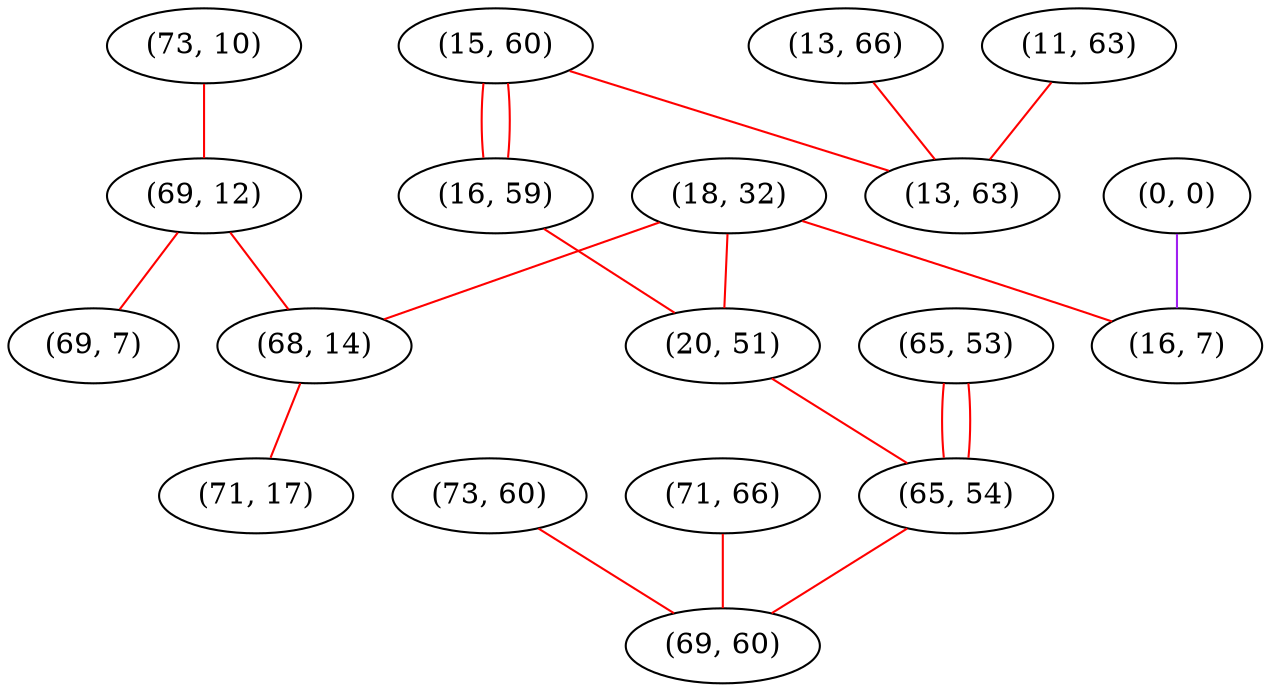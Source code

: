 graph "" {
"(73, 10)";
"(18, 32)";
"(0, 0)";
"(13, 66)";
"(65, 53)";
"(11, 63)";
"(69, 12)";
"(69, 7)";
"(68, 14)";
"(73, 60)";
"(15, 60)";
"(16, 59)";
"(71, 66)";
"(20, 51)";
"(71, 17)";
"(65, 54)";
"(69, 60)";
"(13, 63)";
"(16, 7)";
"(73, 10)" -- "(69, 12)"  [color=red, key=0, weight=1];
"(18, 32)" -- "(16, 7)"  [color=red, key=0, weight=1];
"(18, 32)" -- "(68, 14)"  [color=red, key=0, weight=1];
"(18, 32)" -- "(20, 51)"  [color=red, key=0, weight=1];
"(0, 0)" -- "(16, 7)"  [color=purple, key=0, weight=4];
"(13, 66)" -- "(13, 63)"  [color=red, key=0, weight=1];
"(65, 53)" -- "(65, 54)"  [color=red, key=0, weight=1];
"(65, 53)" -- "(65, 54)"  [color=red, key=1, weight=1];
"(11, 63)" -- "(13, 63)"  [color=red, key=0, weight=1];
"(69, 12)" -- "(69, 7)"  [color=red, key=0, weight=1];
"(69, 12)" -- "(68, 14)"  [color=red, key=0, weight=1];
"(68, 14)" -- "(71, 17)"  [color=red, key=0, weight=1];
"(73, 60)" -- "(69, 60)"  [color=red, key=0, weight=1];
"(15, 60)" -- "(16, 59)"  [color=red, key=0, weight=1];
"(15, 60)" -- "(16, 59)"  [color=red, key=1, weight=1];
"(15, 60)" -- "(13, 63)"  [color=red, key=0, weight=1];
"(16, 59)" -- "(20, 51)"  [color=red, key=0, weight=1];
"(71, 66)" -- "(69, 60)"  [color=red, key=0, weight=1];
"(20, 51)" -- "(65, 54)"  [color=red, key=0, weight=1];
"(65, 54)" -- "(69, 60)"  [color=red, key=0, weight=1];
}
